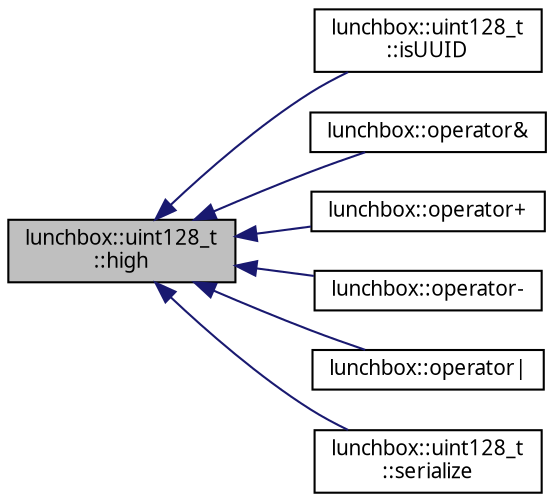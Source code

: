 digraph "lunchbox::uint128_t::high"
{
  edge [fontname="Sans",fontsize="10",labelfontname="Sans",labelfontsize="10"];
  node [fontname="Sans",fontsize="10",shape=record];
  rankdir="LR";
  Node1 [label="lunchbox::uint128_t\l::high",height=0.2,width=0.4,color="black", fillcolor="grey75", style="filled" fontcolor="black"];
  Node1 -> Node2 [dir="back",color="midnightblue",fontsize="10",style="solid",fontname="Sans"];
  Node2 [label="lunchbox::uint128_t\l::isUUID",height=0.2,width=0.4,color="black", fillcolor="white", style="filled",URL="$classlunchbox_1_1uint128__t.html#a9418b91988450196bb70fcf4fa71dac8"];
  Node1 -> Node3 [dir="back",color="midnightblue",fontsize="10",style="solid",fontname="Sans"];
  Node3 [label="lunchbox::operator&",height=0.2,width=0.4,color="black", fillcolor="white", style="filled",URL="$namespacelunchbox.html#a8c2a22fc652cb93f0ad32850e69670f9",tooltip="Bitwise and operation on two 128 bit values. "];
  Node1 -> Node4 [dir="back",color="midnightblue",fontsize="10",style="solid",fontname="Sans"];
  Node4 [label="lunchbox::operator+",height=0.2,width=0.4,color="black", fillcolor="white", style="filled",URL="$namespacelunchbox.html#a2266ac6b50bb56760ec7ea69d08ab76f",tooltip="Add a 64 bit value to a 128 bit value. "];
  Node1 -> Node5 [dir="back",color="midnightblue",fontsize="10",style="solid",fontname="Sans"];
  Node5 [label="lunchbox::operator-",height=0.2,width=0.4,color="black", fillcolor="white", style="filled",URL="$namespacelunchbox.html#a0dba53ad3b35f9dab5ada75f0b84a2da",tooltip="Subtract a 64 bit value from a 128 bit value. "];
  Node1 -> Node6 [dir="back",color="midnightblue",fontsize="10",style="solid",fontname="Sans"];
  Node6 [label="lunchbox::operator\|",height=0.2,width=0.4,color="black", fillcolor="white", style="filled",URL="$namespacelunchbox.html#a4647348f5e2c23d06a060f8e5d570029",tooltip="Bitwise or operation on two 128 bit values. "];
  Node1 -> Node7 [dir="back",color="midnightblue",fontsize="10",style="solid",fontname="Sans"];
  Node7 [label="lunchbox::uint128_t\l::serialize",height=0.2,width=0.4,color="black", fillcolor="white", style="filled",URL="$classlunchbox_1_1uint128__t.html#aa7dded089858b8a5e6bba21a3eba22a5",tooltip="Serialize this object to a boost archive. "];
}
